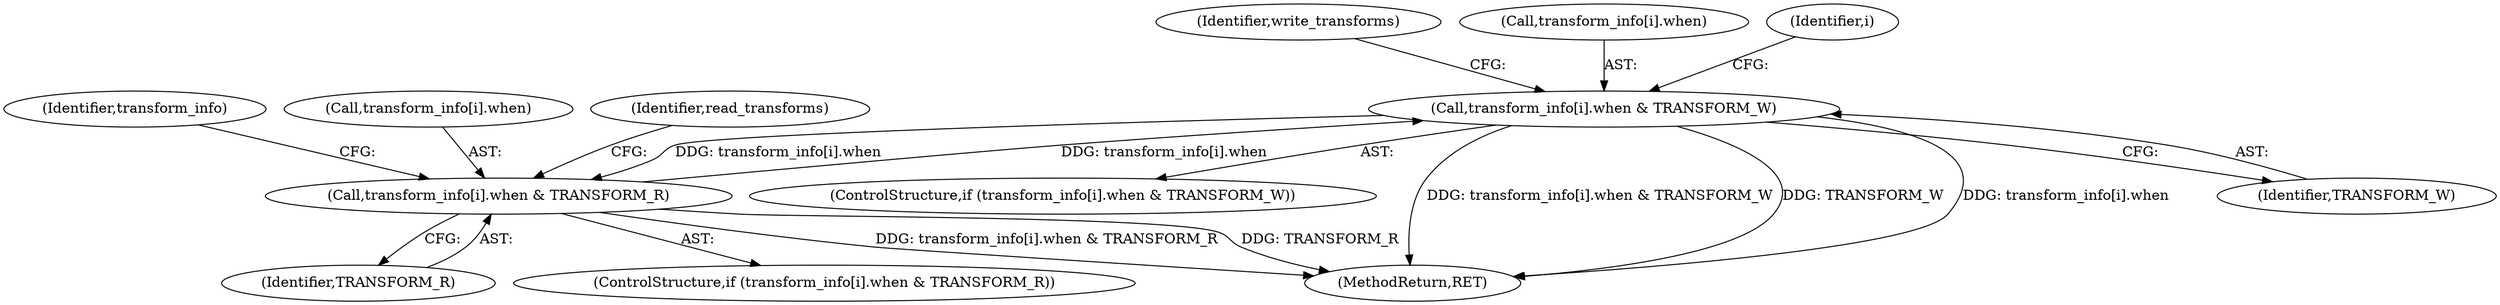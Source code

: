 digraph "0_Android_9d4853418ab2f754c2b63e091c29c5529b8b86ca_26@array" {
"1000140" [label="(Call,transform_info[i].when & TRANSFORM_W)"];
"1000125" [label="(Call,transform_info[i].when & TRANSFORM_R)"];
"1000140" [label="(Call,transform_info[i].when & TRANSFORM_W)"];
"1000143" [label="(Identifier,transform_info)"];
"1000148" [label="(Identifier,write_transforms)"];
"1000139" [label="(ControlStructure,if (transform_info[i].when & TRANSFORM_W))"];
"1000140" [label="(Call,transform_info[i].when & TRANSFORM_W)"];
"1000125" [label="(Call,transform_info[i].when & TRANSFORM_R)"];
"1000126" [label="(Call,transform_info[i].when)"];
"1000131" [label="(Identifier,TRANSFORM_R)"];
"1000159" [label="(MethodReturn,RET)"];
"1000141" [label="(Call,transform_info[i].when)"];
"1000124" [label="(ControlStructure,if (transform_info[i].when & TRANSFORM_R))"];
"1000114" [label="(Identifier,i)"];
"1000146" [label="(Identifier,TRANSFORM_W)"];
"1000133" [label="(Identifier,read_transforms)"];
"1000140" -> "1000139"  [label="AST: "];
"1000140" -> "1000146"  [label="CFG: "];
"1000141" -> "1000140"  [label="AST: "];
"1000146" -> "1000140"  [label="AST: "];
"1000148" -> "1000140"  [label="CFG: "];
"1000114" -> "1000140"  [label="CFG: "];
"1000140" -> "1000159"  [label="DDG: transform_info[i].when & TRANSFORM_W"];
"1000140" -> "1000159"  [label="DDG: TRANSFORM_W"];
"1000140" -> "1000159"  [label="DDG: transform_info[i].when"];
"1000140" -> "1000125"  [label="DDG: transform_info[i].when"];
"1000125" -> "1000140"  [label="DDG: transform_info[i].when"];
"1000125" -> "1000124"  [label="AST: "];
"1000125" -> "1000131"  [label="CFG: "];
"1000126" -> "1000125"  [label="AST: "];
"1000131" -> "1000125"  [label="AST: "];
"1000133" -> "1000125"  [label="CFG: "];
"1000143" -> "1000125"  [label="CFG: "];
"1000125" -> "1000159"  [label="DDG: transform_info[i].when & TRANSFORM_R"];
"1000125" -> "1000159"  [label="DDG: TRANSFORM_R"];
}
